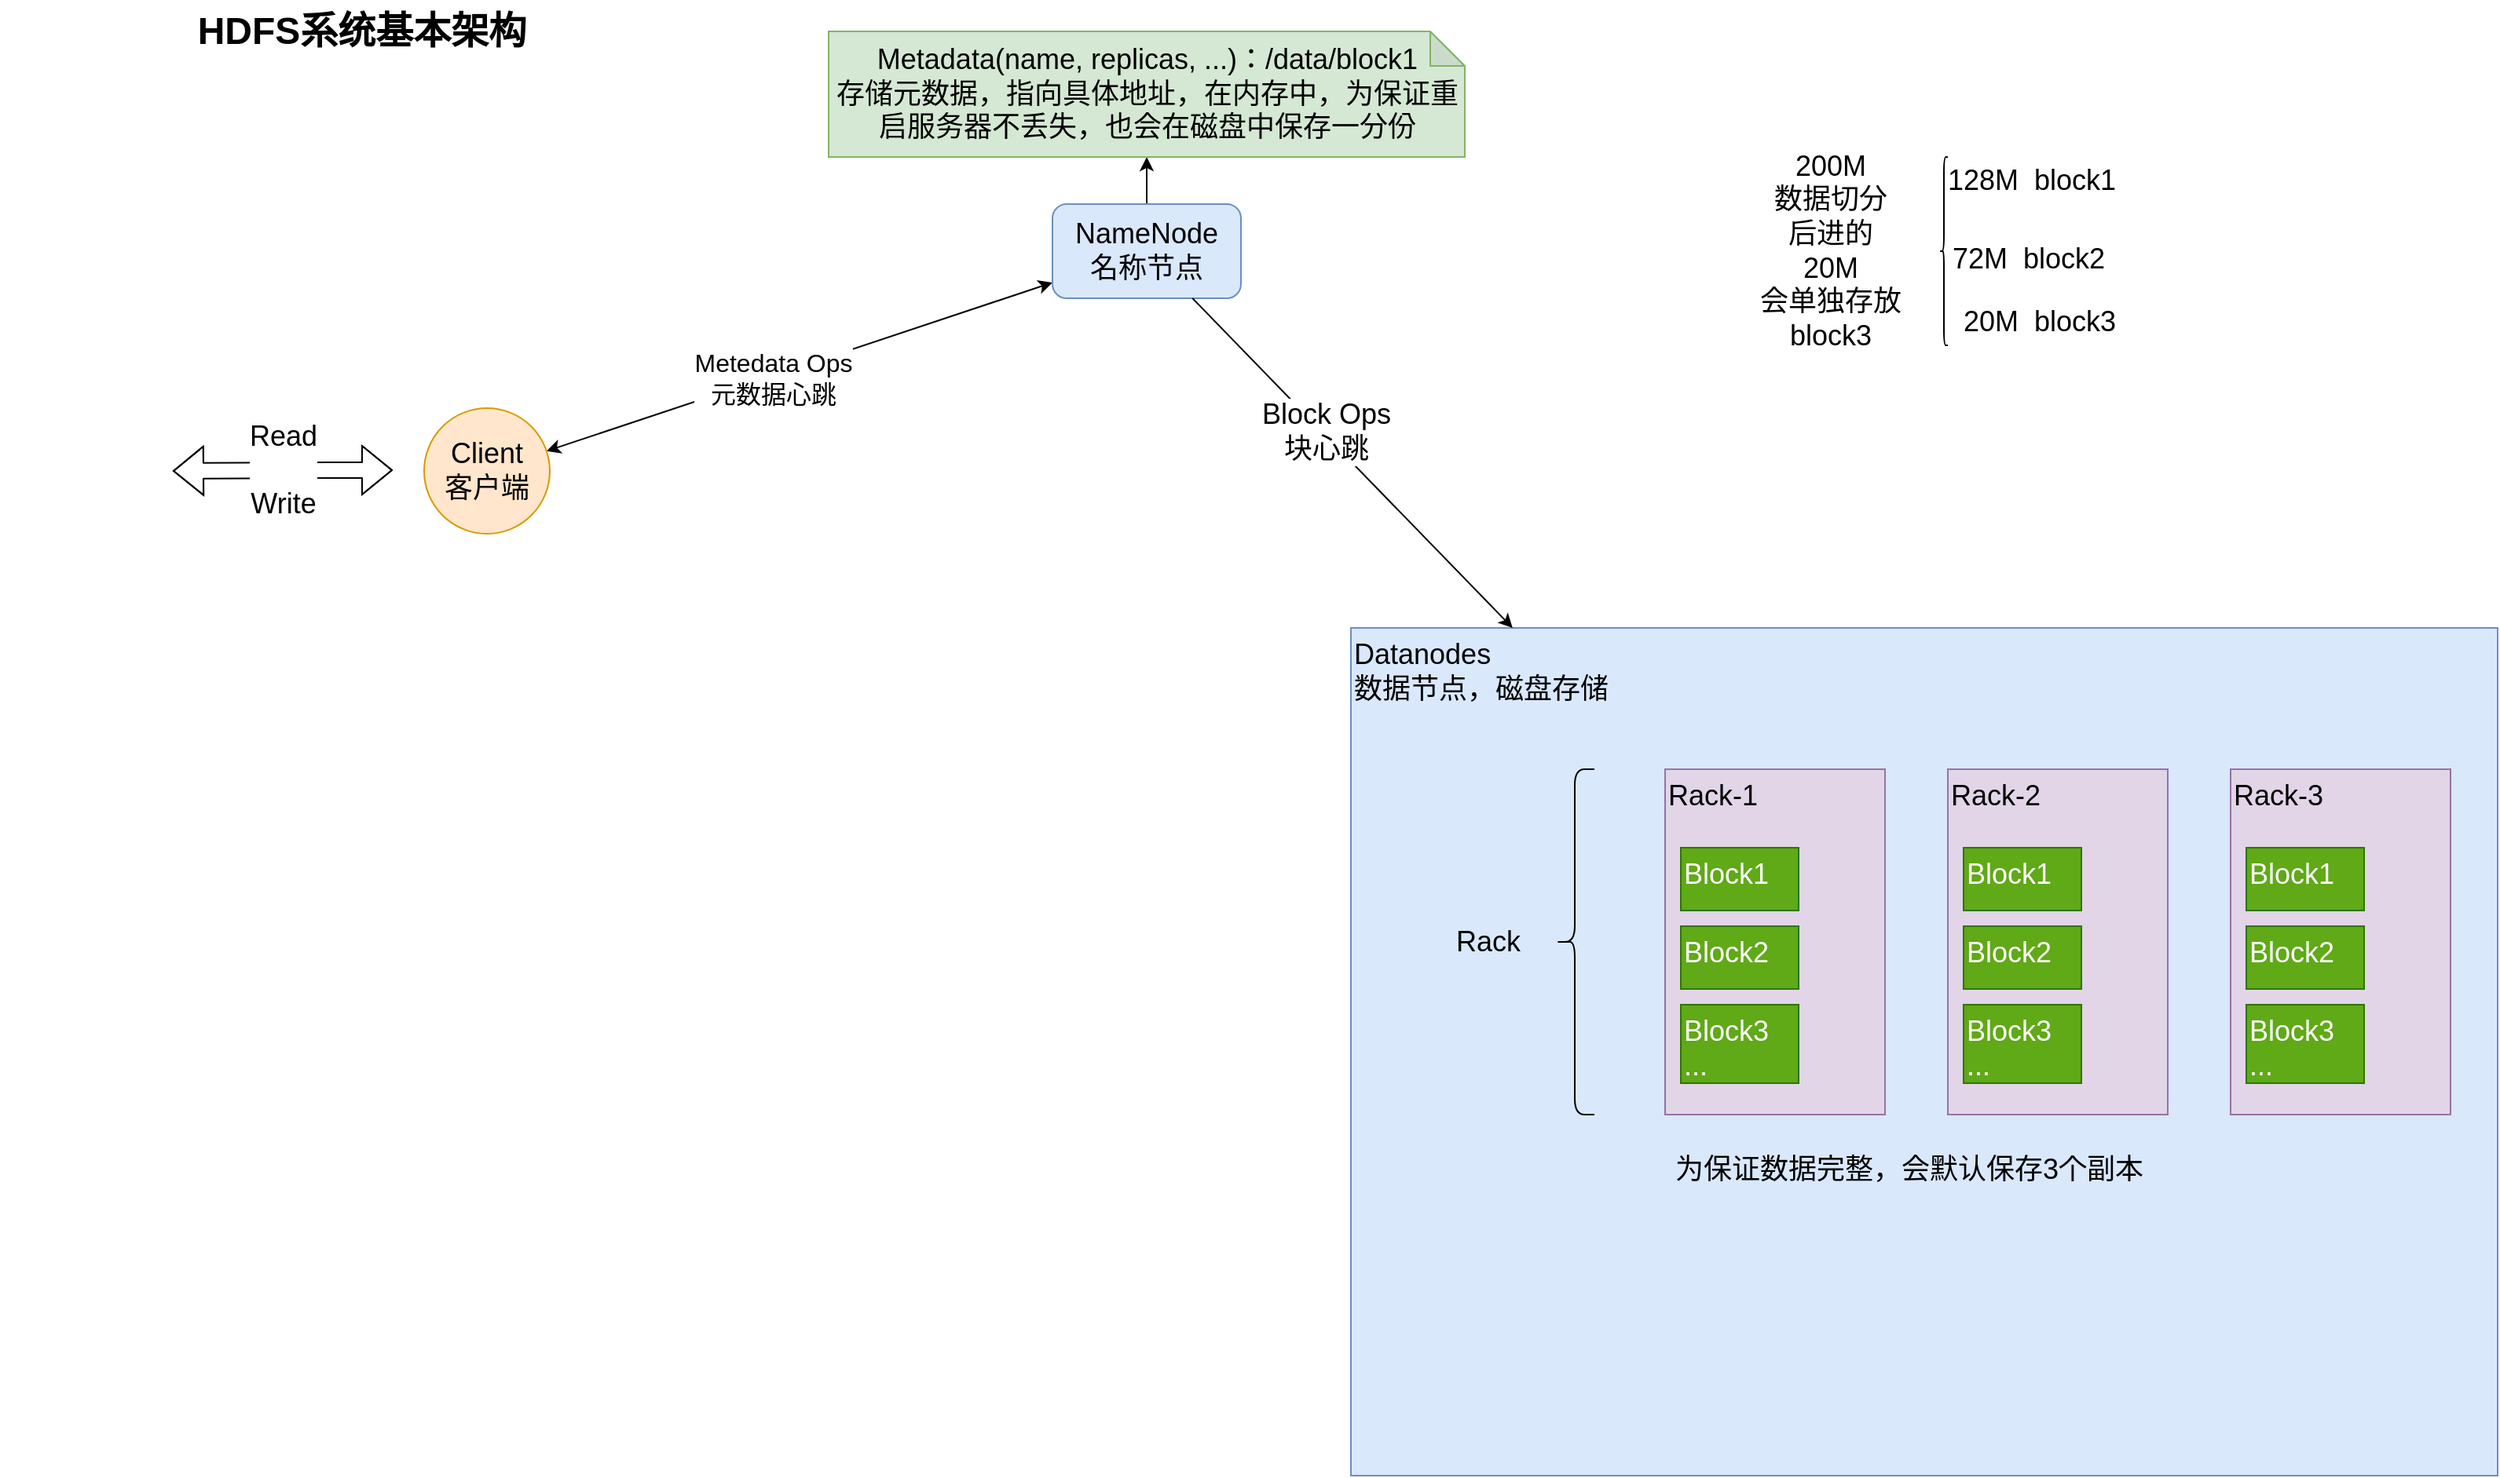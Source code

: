 <mxfile version="13.4.6" type="github">
  <diagram name="Page-1" id="929967ad-93f9-6ef4-fab6-5d389245f69c">
    <mxGraphModel dx="3175.5" dy="762" grid="1" gridSize="10" guides="1" tooltips="1" connect="1" arrows="1" fold="1" page="1" pageScale="1.5" pageWidth="1169" pageHeight="826" background="none" math="0" shadow="0">
      <root>
        <mxCell id="0" style=";html=1;" />
        <mxCell id="1" style=";html=1;" parent="0" />
        <mxCell id="1672d66443f91eb5-23" value="HDFS系统基本架构" style="text;strokeColor=none;fillColor=none;html=1;fontSize=24;fontStyle=1;verticalAlign=middle;align=center;" parent="1" vertex="1">
          <mxGeometry x="-100" y="10" width="460" height="40" as="geometry" />
        </mxCell>
        <mxCell id="Z8tPX4l9vtMx5wKUZ_xW-3" value="" style="endArrow=classic;startArrow=classic;html=1;" parent="1" source="Z8tPX4l9vtMx5wKUZ_xW-6" target="Z8tPX4l9vtMx5wKUZ_xW-4" edge="1">
          <mxGeometry width="50" height="50" relative="1" as="geometry">
            <mxPoint x="200.01" y="259.98" as="sourcePoint" />
            <mxPoint x="280" y="220" as="targetPoint" />
          </mxGeometry>
        </mxCell>
        <mxCell id="Z8tPX4l9vtMx5wKUZ_xW-5" value="Metedata Ops&lt;br&gt;元数据心跳" style="edgeLabel;html=1;align=center;verticalAlign=middle;resizable=0;points=[];fontSize=16;" parent="Z8tPX4l9vtMx5wKUZ_xW-3" vertex="1" connectable="0">
          <mxGeometry x="-0.107" y="-1" relative="1" as="geometry">
            <mxPoint as="offset" />
          </mxGeometry>
        </mxCell>
        <mxCell id="Z8tPX4l9vtMx5wKUZ_xW-6" value="Client&lt;br&gt;客户端" style="ellipse;whiteSpace=wrap;html=1;aspect=fixed;fontSize=18;fillColor=#ffe6cc;strokeColor=#d79b00;" parent="1" vertex="1">
          <mxGeometry x="170" y="270" width="80" height="80" as="geometry" />
        </mxCell>
        <mxCell id="Z8tPX4l9vtMx5wKUZ_xW-9" value="" style="shape=flexArrow;endArrow=classic;startArrow=classic;html=1;fontSize=18;" parent="1" edge="1">
          <mxGeometry width="50" height="50" relative="1" as="geometry">
            <mxPoint x="10" y="310" as="sourcePoint" />
            <mxPoint x="150" y="309.5" as="targetPoint" />
            <Array as="points">
              <mxPoint x="110" y="309.5" />
            </Array>
          </mxGeometry>
        </mxCell>
        <mxCell id="Z8tPX4l9vtMx5wKUZ_xW-10" value="Read&lt;br&gt;&lt;br&gt;Write" style="edgeLabel;html=1;align=center;verticalAlign=middle;resizable=0;points=[];fontSize=18;" parent="Z8tPX4l9vtMx5wKUZ_xW-9" vertex="1" connectable="0">
          <mxGeometry x="-0.033" y="1" relative="1" as="geometry">
            <mxPoint x="2.01" y="1.34" as="offset" />
          </mxGeometry>
        </mxCell>
        <mxCell id="Z8tPX4l9vtMx5wKUZ_xW-14" value="" style="edgeStyle=orthogonalEdgeStyle;rounded=0;orthogonalLoop=1;jettySize=auto;html=1;fontSize=18;" parent="1" source="Z8tPX4l9vtMx5wKUZ_xW-4" target="2" edge="1">
          <mxGeometry relative="1" as="geometry" />
        </mxCell>
        <mxCell id="Z8tPX4l9vtMx5wKUZ_xW-4" value="NameNode&lt;br&gt;名称节点" style="rounded=1;whiteSpace=wrap;html=1;fontSize=18;fillColor=#dae8fc;strokeColor=#6c8ebf;" parent="1" vertex="1">
          <mxGeometry x="570" y="140" width="120" height="60" as="geometry" />
        </mxCell>
        <mxCell id="2" value="&lt;span&gt;Metadata(name, replicas, ...)：/data/block1&lt;/span&gt;&lt;br&gt;&lt;span&gt;存储元数据，指向具体地址，在内存中，为保证重启服务器不丢失，也会在磁盘中保存一分份&lt;/span&gt;" style="shape=note;whiteSpace=wrap;html=1;backgroundOutline=1;darkOpacity=0.05;rounded=1;fontSize=18;size=22;fillColor=#d5e8d4;strokeColor=#82b366;" parent="1" vertex="1">
          <mxGeometry x="427.5" y="30" width="405" height="80" as="geometry" />
        </mxCell>
        <mxCell id="Z8tPX4l9vtMx5wKUZ_xW-16" value="&lt;span&gt;Datanodes&lt;br&gt;数据节点，磁盘存储&lt;br&gt;&lt;/span&gt;" style="rounded=0;whiteSpace=wrap;html=1;fontSize=18;align=left;verticalAlign=top;fillColor=#dae8fc;strokeColor=#6c8ebf;" parent="1" vertex="1">
          <mxGeometry x="760" y="410" width="730" height="540" as="geometry" />
        </mxCell>
        <mxCell id="Z8tPX4l9vtMx5wKUZ_xW-19" value="" style="endArrow=classic;html=1;strokeColor=#000000;fontSize=18;fontColor=#000000;" parent="1" source="Z8tPX4l9vtMx5wKUZ_xW-4" target="Z8tPX4l9vtMx5wKUZ_xW-16" edge="1">
          <mxGeometry width="50" height="50" relative="1" as="geometry">
            <mxPoint x="750" y="290" as="sourcePoint" />
            <mxPoint x="800" y="240" as="targetPoint" />
          </mxGeometry>
        </mxCell>
        <mxCell id="Z8tPX4l9vtMx5wKUZ_xW-20" value="Block&amp;nbsp;Ops&lt;br&gt;块心跳" style="edgeLabel;html=1;align=center;verticalAlign=middle;resizable=0;points=[];fontSize=18;fontColor=#000000;" parent="Z8tPX4l9vtMx5wKUZ_xW-19" vertex="1" connectable="0">
          <mxGeometry x="-0.191" y="1" relative="1" as="geometry">
            <mxPoint x="1" as="offset" />
          </mxGeometry>
        </mxCell>
        <mxCell id="Z8tPX4l9vtMx5wKUZ_xW-25" value="" style="group" parent="1" vertex="1" connectable="0">
          <mxGeometry x="960" y="500" width="140" height="220" as="geometry" />
        </mxCell>
        <mxCell id="Z8tPX4l9vtMx5wKUZ_xW-21" value="Rack-1" style="rounded=0;whiteSpace=wrap;html=1;fontSize=18;align=left;verticalAlign=top;fillColor=#e1d5e7;strokeColor=#9673a6;" parent="Z8tPX4l9vtMx5wKUZ_xW-25" vertex="1">
          <mxGeometry width="140" height="220" as="geometry" />
        </mxCell>
        <mxCell id="Z8tPX4l9vtMx5wKUZ_xW-22" value="Block1" style="rounded=0;whiteSpace=wrap;html=1;fontSize=18;align=left;verticalAlign=top;fillColor=#60a917;strokeColor=#2D7600;fontColor=#ffffff;" parent="Z8tPX4l9vtMx5wKUZ_xW-25" vertex="1">
          <mxGeometry x="10" y="50" width="75" height="40" as="geometry" />
        </mxCell>
        <mxCell id="Z8tPX4l9vtMx5wKUZ_xW-23" value="Block2" style="rounded=0;whiteSpace=wrap;html=1;fontSize=18;align=left;verticalAlign=top;fillColor=#60a917;strokeColor=#2D7600;fontColor=#ffffff;" parent="Z8tPX4l9vtMx5wKUZ_xW-25" vertex="1">
          <mxGeometry x="10" y="100" width="75" height="40" as="geometry" />
        </mxCell>
        <mxCell id="Z8tPX4l9vtMx5wKUZ_xW-24" value="Block3&lt;br&gt;..." style="rounded=0;whiteSpace=wrap;html=1;fontSize=18;align=left;verticalAlign=top;fillColor=#60a917;strokeColor=#2D7600;fontColor=#ffffff;" parent="Z8tPX4l9vtMx5wKUZ_xW-25" vertex="1">
          <mxGeometry x="10" y="150" width="75" height="50" as="geometry" />
        </mxCell>
        <mxCell id="Z8tPX4l9vtMx5wKUZ_xW-26" value="" style="group" parent="1" vertex="1" connectable="0">
          <mxGeometry x="1140" y="500" width="140" height="220" as="geometry" />
        </mxCell>
        <mxCell id="Z8tPX4l9vtMx5wKUZ_xW-27" value="Rack-2" style="rounded=0;whiteSpace=wrap;html=1;fontSize=18;align=left;verticalAlign=top;fillColor=#e1d5e7;strokeColor=#9673a6;" parent="Z8tPX4l9vtMx5wKUZ_xW-26" vertex="1">
          <mxGeometry width="140" height="220" as="geometry" />
        </mxCell>
        <mxCell id="Z8tPX4l9vtMx5wKUZ_xW-28" value="Block1" style="rounded=0;whiteSpace=wrap;html=1;fontSize=18;align=left;verticalAlign=top;fillColor=#60a917;strokeColor=#2D7600;fontColor=#ffffff;" parent="Z8tPX4l9vtMx5wKUZ_xW-26" vertex="1">
          <mxGeometry x="10" y="50" width="75" height="40" as="geometry" />
        </mxCell>
        <mxCell id="Z8tPX4l9vtMx5wKUZ_xW-29" value="Block2" style="rounded=0;whiteSpace=wrap;html=1;fontSize=18;align=left;verticalAlign=top;fillColor=#60a917;strokeColor=#2D7600;fontColor=#ffffff;" parent="Z8tPX4l9vtMx5wKUZ_xW-26" vertex="1">
          <mxGeometry x="10" y="100" width="75" height="40" as="geometry" />
        </mxCell>
        <mxCell id="Z8tPX4l9vtMx5wKUZ_xW-30" value="Block3&lt;br&gt;..." style="rounded=0;whiteSpace=wrap;html=1;fontSize=18;align=left;verticalAlign=top;fillColor=#60a917;strokeColor=#2D7600;fontColor=#ffffff;" parent="Z8tPX4l9vtMx5wKUZ_xW-26" vertex="1">
          <mxGeometry x="10" y="150" width="75" height="50" as="geometry" />
        </mxCell>
        <mxCell id="Z8tPX4l9vtMx5wKUZ_xW-32" value="" style="group" parent="1" vertex="1" connectable="0">
          <mxGeometry x="1320" y="500" width="140" height="220" as="geometry" />
        </mxCell>
        <mxCell id="Z8tPX4l9vtMx5wKUZ_xW-33" value="Rack-3" style="rounded=0;whiteSpace=wrap;html=1;fontSize=18;align=left;verticalAlign=top;fillColor=#e1d5e7;strokeColor=#9673a6;" parent="Z8tPX4l9vtMx5wKUZ_xW-32" vertex="1">
          <mxGeometry width="140" height="220" as="geometry" />
        </mxCell>
        <mxCell id="Z8tPX4l9vtMx5wKUZ_xW-34" value="Block1" style="rounded=0;whiteSpace=wrap;html=1;fontSize=18;align=left;verticalAlign=top;fillColor=#60a917;strokeColor=#2D7600;fontColor=#ffffff;" parent="Z8tPX4l9vtMx5wKUZ_xW-32" vertex="1">
          <mxGeometry x="10" y="50" width="75" height="40" as="geometry" />
        </mxCell>
        <mxCell id="Z8tPX4l9vtMx5wKUZ_xW-35" value="Block2" style="rounded=0;whiteSpace=wrap;html=1;fontSize=18;align=left;verticalAlign=top;fillColor=#60a917;strokeColor=#2D7600;fontColor=#ffffff;" parent="Z8tPX4l9vtMx5wKUZ_xW-32" vertex="1">
          <mxGeometry x="10" y="100" width="75" height="40" as="geometry" />
        </mxCell>
        <mxCell id="Z8tPX4l9vtMx5wKUZ_xW-36" value="Block3&lt;br&gt;..." style="rounded=0;whiteSpace=wrap;html=1;fontSize=18;align=left;verticalAlign=top;fillColor=#60a917;strokeColor=#2D7600;fontColor=#ffffff;" parent="Z8tPX4l9vtMx5wKUZ_xW-32" vertex="1">
          <mxGeometry x="10" y="150" width="75" height="50" as="geometry" />
        </mxCell>
        <mxCell id="Z8tPX4l9vtMx5wKUZ_xW-37" value="为保证数据完整，会默认保存3个副本" style="text;html=1;align=center;verticalAlign=middle;resizable=0;points=[];autosize=1;fontSize=18;fontColor=#000000;" parent="1" vertex="1">
          <mxGeometry x="960" y="740" width="310" height="30" as="geometry" />
        </mxCell>
        <mxCell id="3653tWVN4kfg7rFRfWHe-6" value="" style="shape=curlyBracket;whiteSpace=wrap;html=1;rounded=1;fontSize=18;fontColor=#000000;align=left;" vertex="1" parent="1">
          <mxGeometry x="890" y="500" width="25" height="220" as="geometry" />
        </mxCell>
        <mxCell id="3653tWVN4kfg7rFRfWHe-7" value="Rack" style="text;html=1;align=center;verticalAlign=middle;resizable=0;points=[];autosize=1;fontSize=18;fontColor=#000000;" vertex="1" parent="1">
          <mxGeometry x="816.5" y="595" width="60" height="30" as="geometry" />
        </mxCell>
        <mxCell id="3653tWVN4kfg7rFRfWHe-9" value="" style="group" vertex="1" connectable="0" parent="1">
          <mxGeometry x="1010" y="100" width="243" height="140" as="geometry" />
        </mxCell>
        <mxCell id="3653tWVN4kfg7rFRfWHe-2" value="" style="shape=curlyBracket;whiteSpace=wrap;html=1;rounded=1;fontSize=18;fontColor=#000000;align=left;" vertex="1" parent="3653tWVN4kfg7rFRfWHe-9">
          <mxGeometry x="125" y="10" width="5" height="120" as="geometry" />
        </mxCell>
        <mxCell id="3653tWVN4kfg7rFRfWHe-3" value="200M&lt;br&gt;数据切分&lt;br&gt;后进的&lt;br&gt;20M&lt;br&gt;会单独存放&lt;br&gt;block3" style="text;html=1;align=center;verticalAlign=middle;resizable=0;points=[];autosize=1;fontSize=18;fontColor=#000000;" vertex="1" parent="3653tWVN4kfg7rFRfWHe-9">
          <mxGeometry width="110" height="140" as="geometry" />
        </mxCell>
        <mxCell id="3653tWVN4kfg7rFRfWHe-4" value="128M&amp;nbsp; block1" style="text;html=1;align=center;verticalAlign=middle;resizable=0;points=[];autosize=1;fontSize=18;fontColor=#000000;" vertex="1" parent="3653tWVN4kfg7rFRfWHe-9">
          <mxGeometry x="123" y="10" width="120" height="30" as="geometry" />
        </mxCell>
        <mxCell id="3653tWVN4kfg7rFRfWHe-5" value="72M&amp;nbsp; block2" style="text;html=1;align=center;verticalAlign=middle;resizable=0;points=[];autosize=1;fontSize=18;fontColor=#000000;" vertex="1" parent="3653tWVN4kfg7rFRfWHe-9">
          <mxGeometry x="126" y="60" width="110" height="30" as="geometry" />
        </mxCell>
        <mxCell id="3653tWVN4kfg7rFRfWHe-8" value="20M&amp;nbsp; block3" style="text;html=1;align=center;verticalAlign=middle;resizable=0;points=[];autosize=1;fontSize=18;fontColor=#000000;" vertex="1" parent="3653tWVN4kfg7rFRfWHe-9">
          <mxGeometry x="133" y="100" width="110" height="30" as="geometry" />
        </mxCell>
      </root>
    </mxGraphModel>
  </diagram>
</mxfile>
